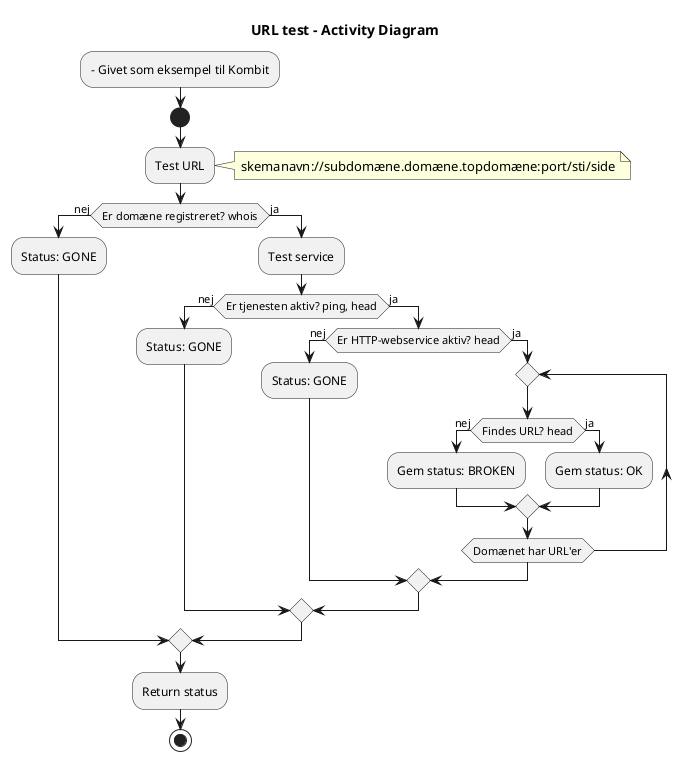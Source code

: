 @startuml

title URL test - Activity Diagram 
-- Givet som eksempel til Kombit

start

:Test URL;
note right: skemanavn://subdomæne.domæne.topdomæne:port/sti/side


if (Er domæne registreret? whois) then (nej)
  :Status: GONE;
else (ja)
  :Test service;
	if (Er tjenesten aktiv? ping, head) then (nej)
	  :Status: GONE;
	else (ja)
		if (Er HTTP-webservice aktiv? head) then (nej)
			:Status: GONE;
		else (ja)
			repeat
				if (Findes URL? head) then (nej)
					:Gem status: BROKEN;
				else (ja)
					:Gem status: OK;
				endif
			repeat while (Domænet har URL'er)
		endif
	endif
endif


:Return status;

stop

@enduml
